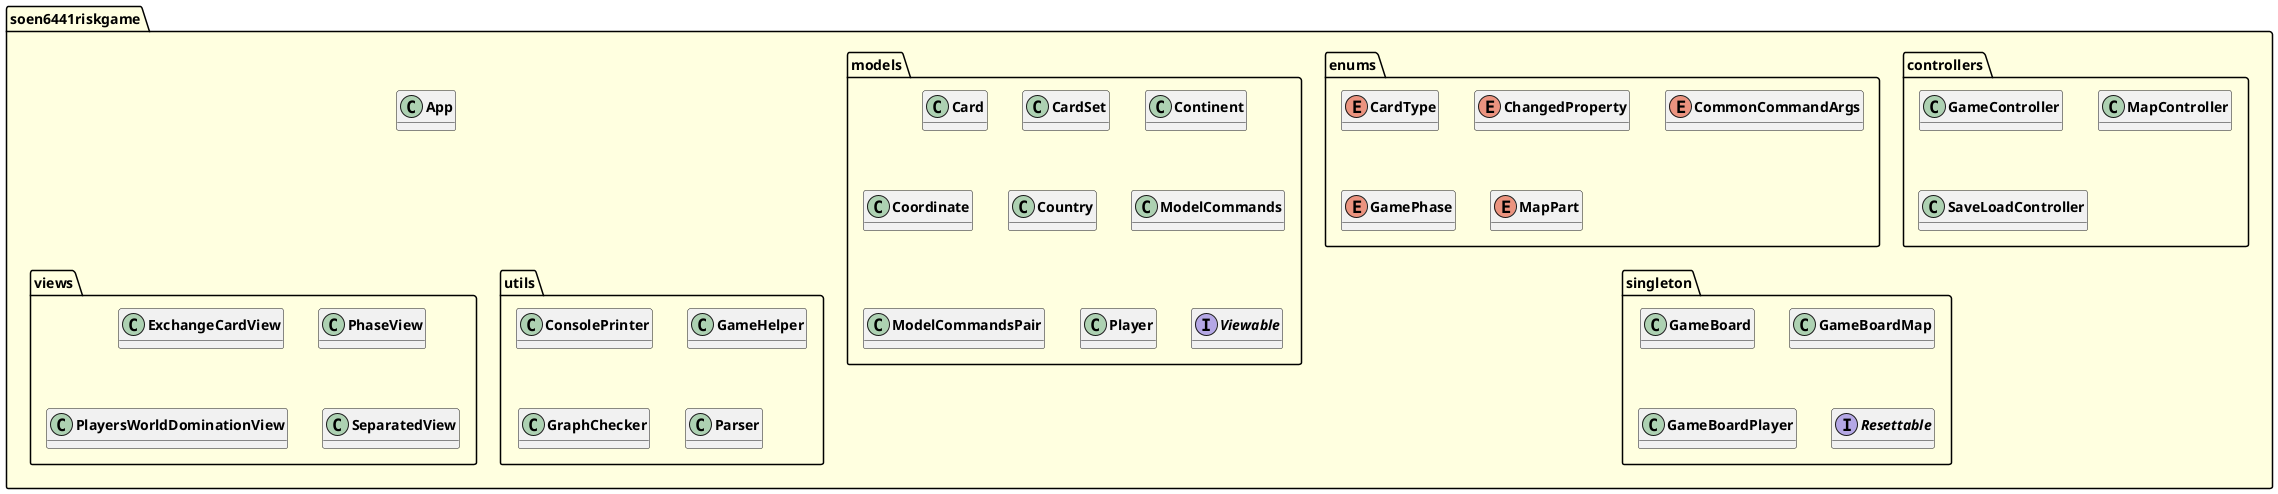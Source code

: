 @startuml

skinparam svgLinkTarget _parent
skinparam linetype ortho
package soen6441riskgame [[../soen6441riskgame/package-summary.html{soen6441riskgame}]] #lightyellow {
}

class "<b><size:14>App</b>" as soen6441riskgame.App  [[../soen6441riskgame/App.html{soen6441riskgame.App}]] {
}

hide soen6441riskgame.App fields
hide soen6441riskgame.App methods

package soen6441riskgame.controllers [[../soen6441riskgame/controllers/package-summary.html{soen6441riskgame.controllers}]] {
}

class "<b><size:14>GameController</b>" as soen6441riskgame.controllers.GameController  [[../soen6441riskgame/controllers/GameController.html{soen6441riskgame.controllers.GameController}]] {
}

hide soen6441riskgame.controllers.GameController fields
hide soen6441riskgame.controllers.GameController methods

class "<b><size:14>MapController</b>" as soen6441riskgame.controllers.MapController  [[../soen6441riskgame/controllers/MapController.html{soen6441riskgame.controllers.MapController}]] {
}

hide soen6441riskgame.controllers.MapController fields
hide soen6441riskgame.controllers.MapController methods

class "<b><size:14>SaveLoadController</b>" as soen6441riskgame.controllers.SaveLoadController  [[../soen6441riskgame/controllers/SaveLoadController.html{soen6441riskgame.controllers.SaveLoadController}]] {
}

hide soen6441riskgame.controllers.SaveLoadController fields
hide soen6441riskgame.controllers.SaveLoadController methods

package soen6441riskgame.enums [[../soen6441riskgame/enums/package-summary.html{soen6441riskgame.enums}]] {
}

enum "<b><size:14>CardType</b>" as soen6441riskgame.enums.CardType  [[../soen6441riskgame/enums/CardType.html{soen6441riskgame.enums.CardType}]] {
}

hide soen6441riskgame.enums.CardType fields
hide soen6441riskgame.enums.CardType methods

enum "<b><size:14>ChangedProperty</b>" as soen6441riskgame.enums.ChangedProperty  [[../soen6441riskgame/enums/ChangedProperty.html{soen6441riskgame.enums.ChangedProperty}]] {
}

hide soen6441riskgame.enums.ChangedProperty fields
hide soen6441riskgame.enums.ChangedProperty methods

enum "<b><size:14>CommonCommandArgs</b>" as soen6441riskgame.enums.CommonCommandArgs  [[../soen6441riskgame/enums/CommonCommandArgs.html{soen6441riskgame.enums.CommonCommandArgs}]] {
}

hide soen6441riskgame.enums.CommonCommandArgs fields
hide soen6441riskgame.enums.CommonCommandArgs methods

enum "<b><size:14>GamePhase</b>" as soen6441riskgame.enums.GamePhase  [[../soen6441riskgame/enums/GamePhase.html{soen6441riskgame.enums.GamePhase}]] {
}

hide soen6441riskgame.enums.GamePhase fields
hide soen6441riskgame.enums.GamePhase methods

enum "<b><size:14>MapPart</b>" as soen6441riskgame.enums.MapPart  [[../soen6441riskgame/enums/MapPart.html{soen6441riskgame.enums.MapPart}]] {
}

hide soen6441riskgame.enums.MapPart fields
hide soen6441riskgame.enums.MapPart methods

package soen6441riskgame.models [[../soen6441riskgame/models/package-summary.html{soen6441riskgame.models}]] {
}

class "<b><size:14>Card</b>" as soen6441riskgame.models.Card  [[../soen6441riskgame/models/Card.html{soen6441riskgame.models.Card}]] {
}

hide soen6441riskgame.models.Card fields
hide soen6441riskgame.models.Card methods

class "<b><size:14>CardSet</b>" as soen6441riskgame.models.CardSet  [[../soen6441riskgame/models/CardSet.html{soen6441riskgame.models.CardSet}]] {
}

hide soen6441riskgame.models.CardSet fields
hide soen6441riskgame.models.CardSet methods

class "<b><size:14>Continent</b>" as soen6441riskgame.models.Continent  [[../soen6441riskgame/models/Continent.html{soen6441riskgame.models.Continent}]] {
}

hide soen6441riskgame.models.Continent fields
hide soen6441riskgame.models.Continent methods

class "<b><size:14>Coordinate</b>" as soen6441riskgame.models.Coordinate  [[../soen6441riskgame/models/Coordinate.html{soen6441riskgame.models.Coordinate}]] {
}

hide soen6441riskgame.models.Coordinate fields
hide soen6441riskgame.models.Coordinate methods

class "<b><size:14>Country</b>" as soen6441riskgame.models.Country  [[../soen6441riskgame/models/Country.html{soen6441riskgame.models.Country}]] {
}

hide soen6441riskgame.models.Country fields
hide soen6441riskgame.models.Country methods

class "<b><size:14>ModelCommands</b>" as soen6441riskgame.models.ModelCommands  [[../soen6441riskgame/models/ModelCommands.html{soen6441riskgame.models.ModelCommands}]] {
}

hide soen6441riskgame.models.ModelCommands fields
hide soen6441riskgame.models.ModelCommands methods

class "<b><size:14>ModelCommandsPair</b>" as soen6441riskgame.models.ModelCommandsPair  [[../soen6441riskgame/models/ModelCommandsPair.html{soen6441riskgame.models.ModelCommandsPair}]] {
}

hide soen6441riskgame.models.ModelCommandsPair fields
hide soen6441riskgame.models.ModelCommandsPair methods

class "<b><size:14>Player</b>" as soen6441riskgame.models.Player  [[../soen6441riskgame/models/Player.html{soen6441riskgame.models.Player}]] {
}

hide soen6441riskgame.models.Player fields
hide soen6441riskgame.models.Player methods

interface "<b><size:14>Viewable</b>" as soen6441riskgame.models.Viewable  [[../soen6441riskgame/models/Viewable.html{soen6441riskgame.models.Viewable}]] {
}

hide soen6441riskgame.models.Viewable fields
hide soen6441riskgame.models.Viewable methods

package soen6441riskgame.singleton [[../soen6441riskgame/singleton/package-summary.html{soen6441riskgame.singleton}]] {
}

class "<b><size:14>GameBoard</b>" as soen6441riskgame.singleton.GameBoard  [[../soen6441riskgame/singleton/GameBoard.html{soen6441riskgame.singleton.GameBoard}]] {
}

hide soen6441riskgame.singleton.GameBoard fields
hide soen6441riskgame.singleton.GameBoard methods

class "<b><size:14>GameBoardMap</b>" as soen6441riskgame.singleton.GameBoardMap  [[../soen6441riskgame/singleton/GameBoardMap.html{soen6441riskgame.singleton.GameBoardMap}]] {
}

hide soen6441riskgame.singleton.GameBoardMap fields
hide soen6441riskgame.singleton.GameBoardMap methods

class "<b><size:14>GameBoardPlayer</b>" as soen6441riskgame.singleton.GameBoardPlayer  [[../soen6441riskgame/singleton/GameBoardPlayer.html{soen6441riskgame.singleton.GameBoardPlayer}]] {
}

hide soen6441riskgame.singleton.GameBoardPlayer fields
hide soen6441riskgame.singleton.GameBoardPlayer methods

interface "<b><size:14>Resettable</b>" as soen6441riskgame.singleton.Resettable  [[../soen6441riskgame/singleton/Resettable.html{soen6441riskgame.singleton.Resettable}]] {
}

hide soen6441riskgame.singleton.Resettable fields
hide soen6441riskgame.singleton.Resettable methods

package soen6441riskgame.utils [[../soen6441riskgame/utils/package-summary.html{soen6441riskgame.utils}]] {
}

class "<b><size:14>ConsolePrinter</b>" as soen6441riskgame.utils.ConsolePrinter  [[../soen6441riskgame/utils/ConsolePrinter.html{soen6441riskgame.utils.ConsolePrinter}]] {
}

hide soen6441riskgame.utils.ConsolePrinter fields
hide soen6441riskgame.utils.ConsolePrinter methods

class "<b><size:14>GameHelper</b>" as soen6441riskgame.utils.GameHelper  [[../soen6441riskgame/utils/GameHelper.html{soen6441riskgame.utils.GameHelper}]] {
}

hide soen6441riskgame.utils.GameHelper fields
hide soen6441riskgame.utils.GameHelper methods

class "<b><size:14>GraphChecker</b>" as soen6441riskgame.utils.GraphChecker  [[../soen6441riskgame/utils/GraphChecker.html{soen6441riskgame.utils.GraphChecker}]] {
}

hide soen6441riskgame.utils.GraphChecker fields
hide soen6441riskgame.utils.GraphChecker methods

class "<b><size:14>Parser</b>" as soen6441riskgame.utils.Parser  [[../soen6441riskgame/utils/Parser.html{soen6441riskgame.utils.Parser}]] {
}

hide soen6441riskgame.utils.Parser fields
hide soen6441riskgame.utils.Parser methods

package soen6441riskgame.views [[../soen6441riskgame/views/package-summary.html{soen6441riskgame.views}]] {
}

class "<b><size:14>ExchangeCardView</b>" as soen6441riskgame.views.ExchangeCardView  [[../soen6441riskgame/views/ExchangeCardView.html{soen6441riskgame.views.ExchangeCardView}]] {
}

hide soen6441riskgame.views.ExchangeCardView fields
hide soen6441riskgame.views.ExchangeCardView methods

class "<b><size:14>PhaseView</b>" as soen6441riskgame.views.PhaseView  [[../soen6441riskgame/views/PhaseView.html{soen6441riskgame.views.PhaseView}]] {
}

hide soen6441riskgame.views.PhaseView fields
hide soen6441riskgame.views.PhaseView methods

class "<b><size:14>PlayersWorldDominationView</b>" as soen6441riskgame.views.PlayersWorldDominationView  [[../soen6441riskgame/views/PlayersWorldDominationView.html{soen6441riskgame.views.PlayersWorldDominationView}]] {
}

hide soen6441riskgame.views.PlayersWorldDominationView fields
hide soen6441riskgame.views.PlayersWorldDominationView methods

class "<b><size:14>SeparatedView</b>" as soen6441riskgame.views.SeparatedView  [[../soen6441riskgame/views/SeparatedView.html{soen6441riskgame.views.SeparatedView}]] {
}

hide soen6441riskgame.views.SeparatedView fields
hide soen6441riskgame.views.SeparatedView methods


@enduml

